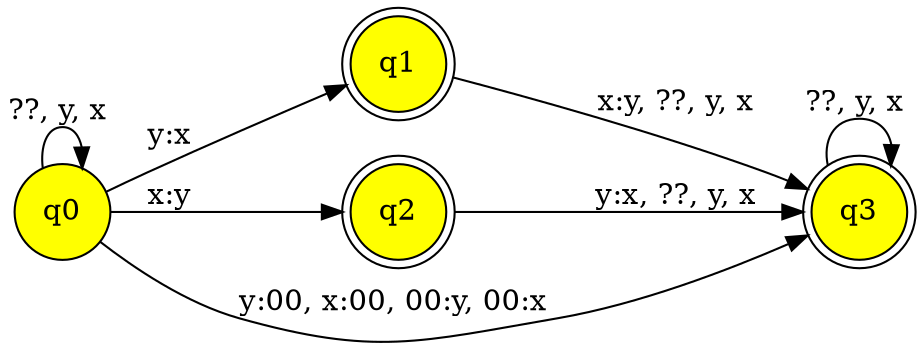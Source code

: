 // This graph generated with hfst-fst2txt 0.3
digraph "minimize(text(hfst/und/xy-edit-1.txt))" {
charset = UTF8;
rankdir = LR;
node [shape=circle,style=filled,fillcolor=yellow]
q0 [label="q0"] 
q1 [shape=doublecircle,label="q1"] 
q2 [shape=doublecircle,label="q2"] 
q3 [shape=doublecircle,label="q3"] 
q0 -> q0 [label="??, y, x "];
q0 -> q1 [label="y:x "];
q0 -> q2 [label="x:y "];
q0 -> q3 [label="y:00, x:00, 00:y, 00:x "];
q1 -> q3 [label="x:y, ??, y, x "];
q2 -> q3 [label="y:x, ??, y, x "];
q3 -> q3 [label="??, y, x "];
}
